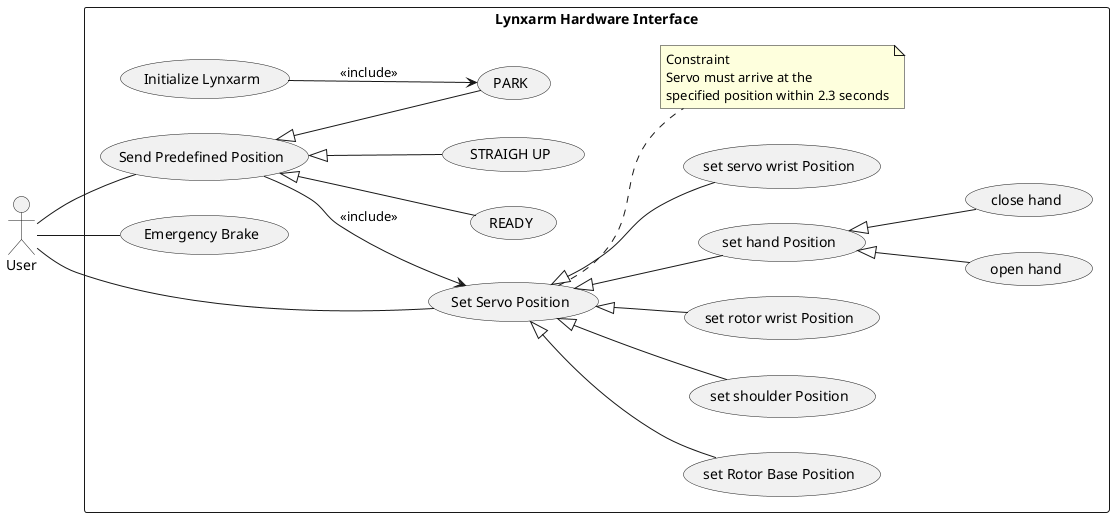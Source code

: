 @startuml

left to right direction

actor User as U

rectangle "Lynxarm Hardware Interface" {
  usecase "Initialize Lynxarm" as UC1
  usecase "Set Servo Position" as UC2
  usecase "Send Predefined Position" as UC3
  usecase "set Rotor Base Position" as UC5
  usecase "set shoulder Position" as UC6
  usecase "set rotor wrist Position" as UC7
  usecase "set hand Position" as UC8
  usecase "open hand" as UC9
  usecase "close hand" as UC10
  usecase "PARK" as UC11
  usecase "READY" as UC12
  usecase "STRAIGH UP" as UC13
  usecase "set servo wrist Position" as UC14
  usecase "Emergency Brake" as UC15



  U -- UC2
  U -- UC3
  U -- UC15



'   UC1 --> L
'   UC2 --> L
'   UC3 --> L
'   UC4 --> L

  UC1 --> UC11: <<include>>

  UC3 --> UC2:  <<include>>

  

    UC2 <|-- UC5
    UC2 <|-- UC6
    UC2 <|-- UC7
    UC2 <|-- UC8
    UC2 <|-- UC14

    UC8 <|-- UC9
    UC8 <|-- UC10

    UC3 <|-- UC11
    UC3 <|-- UC12
    UC3 <|-- UC13
note right of UC2 : Constraint\nServo must arrive at the\nspecified position within 2.3 seconds

}



@enduml
